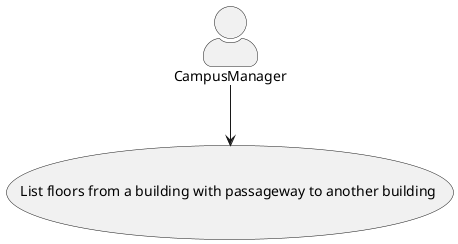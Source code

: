 @startuml
skinparam actorStyle awesome
:CampusManager: --> (Use)

"List floors from a building with passageway to another building " as (Use)

@enduml
